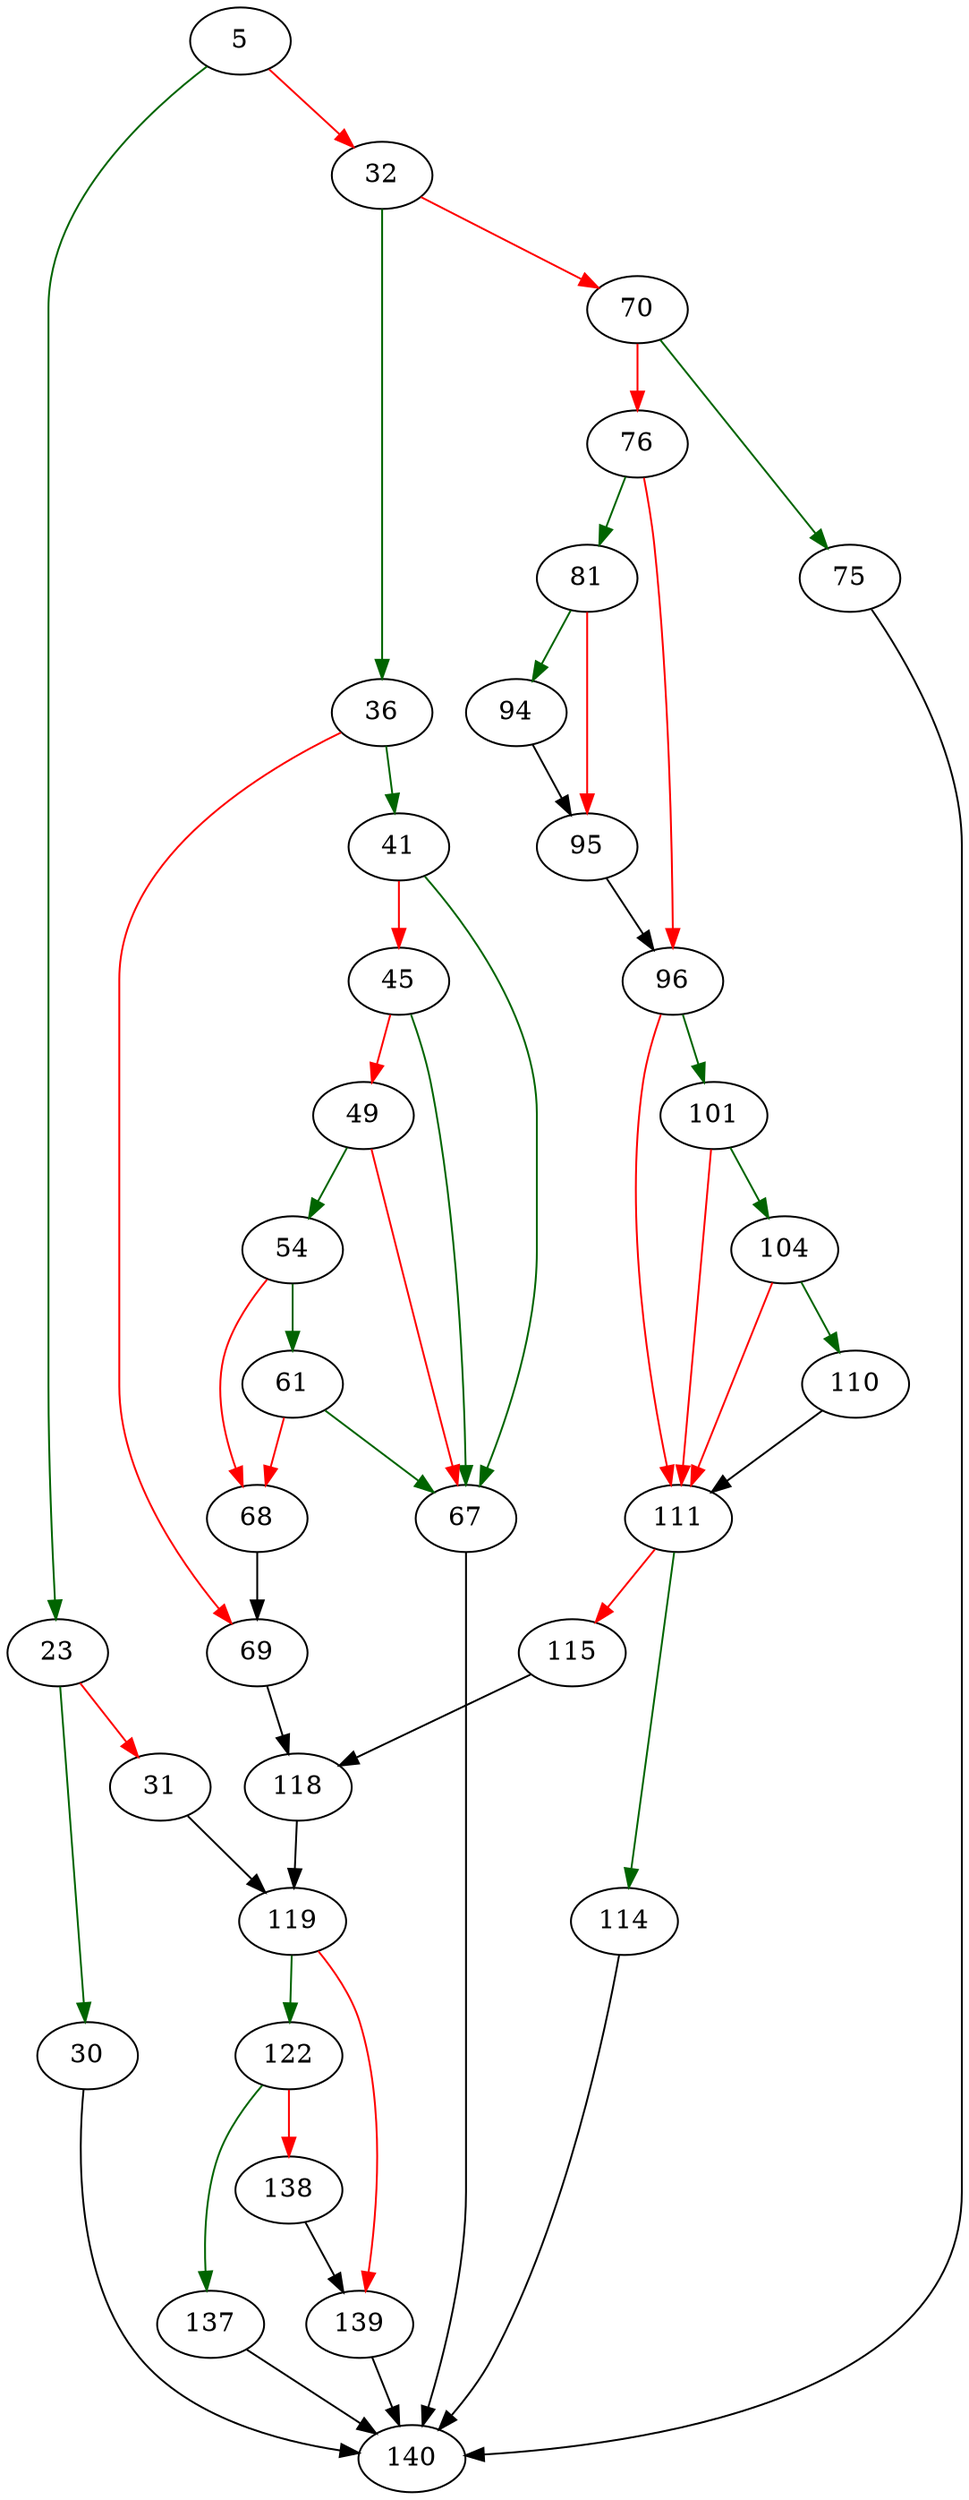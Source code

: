 strict digraph "writeFile" {
	// Node definitions.
	5 [entry=true];
	23;
	32;
	30;
	31;
	140;
	119;
	36;
	70;
	41;
	69;
	67;
	45;
	49;
	54;
	61;
	68;
	118;
	75;
	76;
	81;
	96;
	94;
	95;
	101;
	111;
	104;
	110;
	114;
	115;
	122;
	139;
	137;
	138;

	// Edge definitions.
	5 -> 23 [
		color=darkgreen
		cond=true
	];
	5 -> 32 [
		color=red
		cond=false
	];
	23 -> 30 [
		color=darkgreen
		cond=true
	];
	23 -> 31 [
		color=red
		cond=false
	];
	32 -> 36 [
		color=darkgreen
		cond=true
	];
	32 -> 70 [
		color=red
		cond=false
	];
	30 -> 140;
	31 -> 119;
	119 -> 122 [
		color=darkgreen
		cond=true
	];
	119 -> 139 [
		color=red
		cond=false
	];
	36 -> 41 [
		color=darkgreen
		cond=true
	];
	36 -> 69 [
		color=red
		cond=false
	];
	70 -> 75 [
		color=darkgreen
		cond=true
	];
	70 -> 76 [
		color=red
		cond=false
	];
	41 -> 67 [
		color=darkgreen
		cond=true
	];
	41 -> 45 [
		color=red
		cond=false
	];
	69 -> 118;
	67 -> 140;
	45 -> 67 [
		color=darkgreen
		cond=true
	];
	45 -> 49 [
		color=red
		cond=false
	];
	49 -> 67 [
		color=red
		cond=false
	];
	49 -> 54 [
		color=darkgreen
		cond=true
	];
	54 -> 61 [
		color=darkgreen
		cond=true
	];
	54 -> 68 [
		color=red
		cond=false
	];
	61 -> 67 [
		color=darkgreen
		cond=true
	];
	61 -> 68 [
		color=red
		cond=false
	];
	68 -> 69;
	118 -> 119;
	75 -> 140;
	76 -> 81 [
		color=darkgreen
		cond=true
	];
	76 -> 96 [
		color=red
		cond=false
	];
	81 -> 94 [
		color=darkgreen
		cond=true
	];
	81 -> 95 [
		color=red
		cond=false
	];
	96 -> 101 [
		color=darkgreen
		cond=true
	];
	96 -> 111 [
		color=red
		cond=false
	];
	94 -> 95;
	95 -> 96;
	101 -> 111 [
		color=red
		cond=false
	];
	101 -> 104 [
		color=darkgreen
		cond=true
	];
	111 -> 114 [
		color=darkgreen
		cond=true
	];
	111 -> 115 [
		color=red
		cond=false
	];
	104 -> 111 [
		color=red
		cond=false
	];
	104 -> 110 [
		color=darkgreen
		cond=true
	];
	110 -> 111;
	114 -> 140;
	115 -> 118;
	122 -> 137 [
		color=darkgreen
		cond=true
	];
	122 -> 138 [
		color=red
		cond=false
	];
	139 -> 140;
	137 -> 140;
	138 -> 139;
}